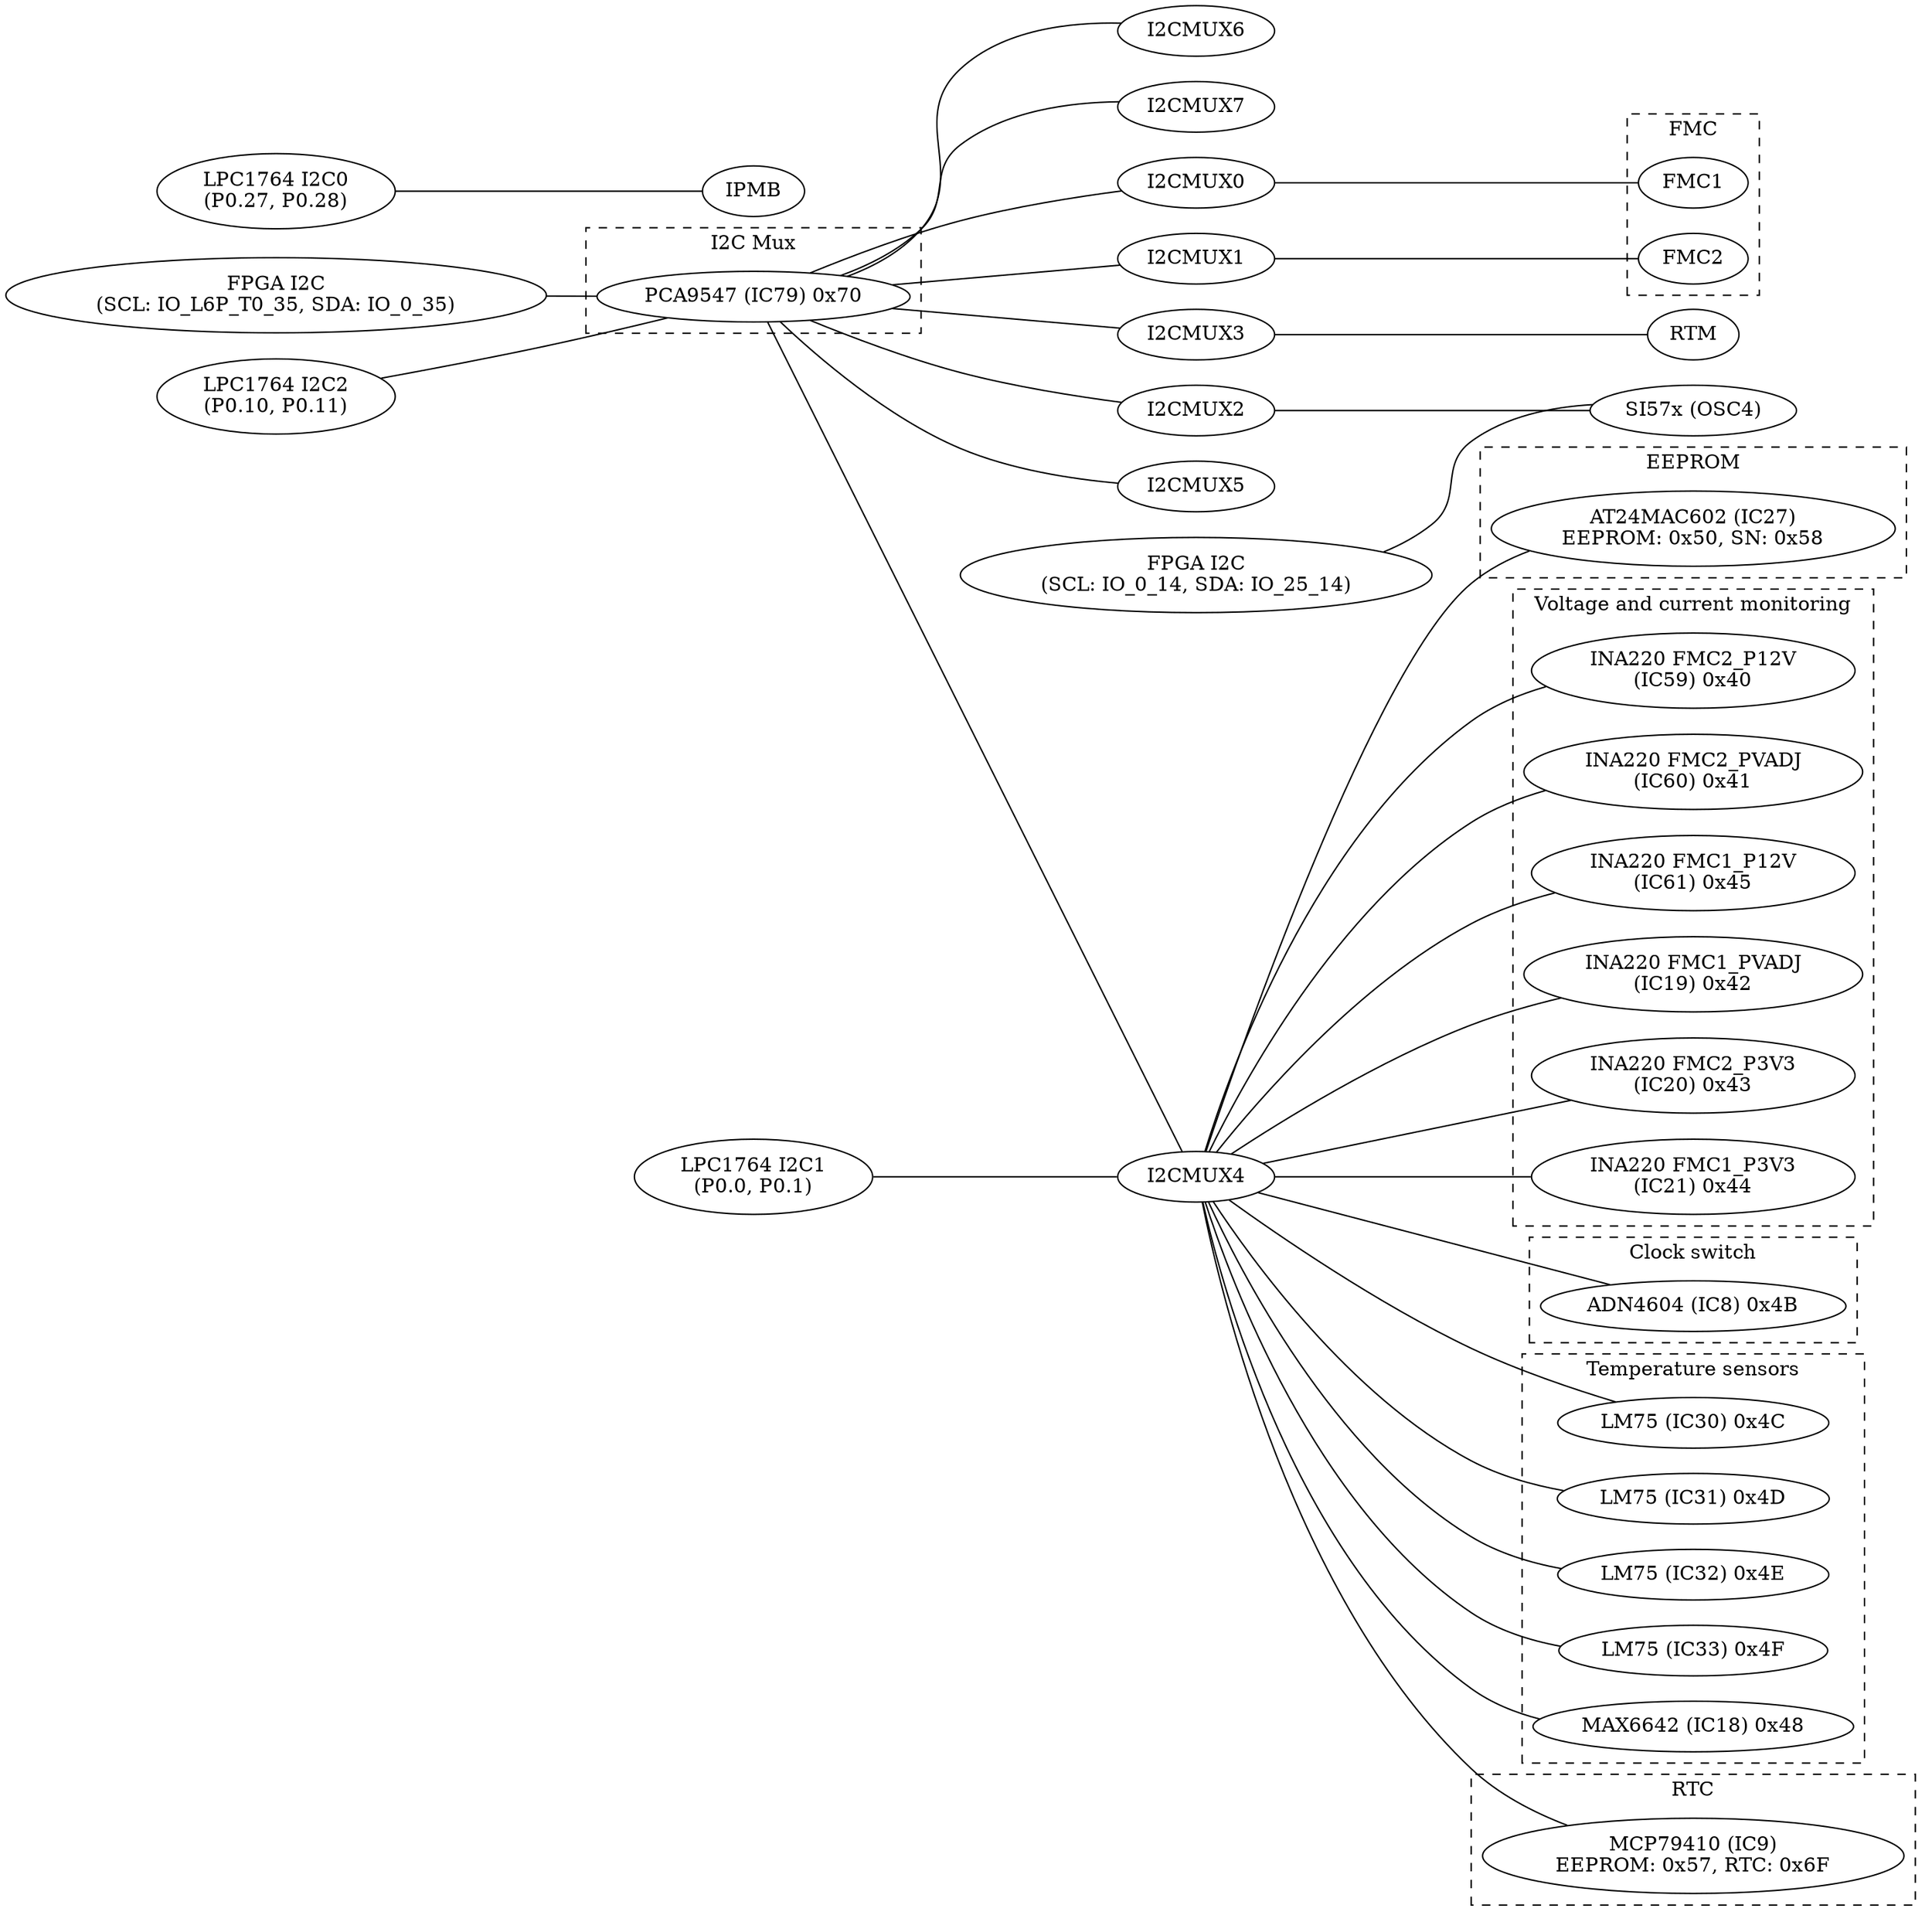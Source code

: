 graph afcv3_i2c_hieranchy {
    rankdir=LR
    FPGA_I2C0 [label="FPGA I2C\n(SCL: IO_L6P_T0_35, SDA: IO_0_35)"]
    FPGA_I2C1 [label="FPGA I2C\n(SCL: IO_0_14, SDA: IO_25_14)"]
    LPC1764_I2C0 [label="LPC1764 I2C0\n(P0.27, P0.28)"]
    LPC1764_I2C1 [label="LPC1764 I2C1\n(P0.0, P0.1)"]
    LPC1764_I2C2 [label="LPC1764 I2C2\n(P0.10, P0.11)"]
    I2CMUX0 [label="I2CMUX0"]
    I2CMUX1 [label="I2CMUX1"]
    I2CMUX2 [label="I2CMUX2"]
    I2CMUX3 [label="I2CMUX3"]
    I2CMUX4 [label="I2CMUX4"]
    I2CMUX5 [label="I2CMUX5"]
    I2CMUX6 [label="I2CMUX6"]
    I2CMUX7 [label="I2CMUX7"]

    subgraph cluster_i2c_mux {
        label = "I2C Mux"
        style = dashed
        IC79 [label="PCA9547 (IC79) 0x70"]
    }

    subgraph cluster_temp_sensors {
        label = "Temperature sensors"
        style = dashed
        IC30 [label="LM75 (IC30) 0x4C"]
        IC31 [label="LM75 (IC31) 0x4D"]
        IC32 [label="LM75 (IC32) 0x4E"]
        IC33 [label="LM75 (IC33) 0x4F"]
        IC18 [label="MAX6642 (IC18) 0x48"]
    }

    subgraph cluster_rtc {
        label = "RTC"
        style = dashed
        IC9 [label="MCP79410 (IC9)\nEEPROM: 0x57, RTC: 0x6F"]
    }

    subgraph cluster_eeprom {
        label = "EEPROM"
        style = dashed
        IC27 [label="AT24MAC602 (IC27)\nEEPROM: 0x50, SN: 0x58"]
    }

    subgraph cluster_vol_cur_monitor {
        label = "Voltage and current monitoring"
        style = dashed
        IC59 [label="INA220 FMC2_P12V\n(IC59) 0x40"]
        IC60 [label="INA220 FMC2_PVADJ\n(IC60) 0x41"]
        IC61 [label="INA220 FMC1_P12V\n(IC61) 0x45"]
        IC19 [label="INA220 FMC1_PVADJ\n(IC19) 0x42"]
        IC20 [label="INA220 FMC2_P3V3\n(IC20) 0x43"]
        IC21 [label="INA220 FMC1_P3V3\n(IC21) 0x44"]
    }

    subgraph cluster_clk_sw {
        label = "Clock switch"
        style = dashed
        IC8 [label="ADN4604 (IC8) 0x4B"]
    }

    RTM [label="RTM"]

    subgraph cluster_fmc {
        label = "FMC"
        style = dashed
        FMC2 [label="FMC2"]
        FMC1 [label="FMC1"]
    }

    OSC4 [label="SI57x (OSC4)"]
    IPMB [label="IPMB"]

    LPC1764_I2C0 -- IPMB

    FPGA_I2C0 -- IC79
    LPC1764_I2C2 -- IC79
    IC79 -- I2CMUX0
    IC79 -- I2CMUX1
    IC79 -- I2CMUX2
    IC79 -- I2CMUX3
    IC79 -- I2CMUX4
    IC79 -- I2CMUX5
    IC79 -- I2CMUX6
    IC79 -- I2CMUX7

    I2CMUX0 -- FMC1

    I2CMUX1 -- FMC2

    I2CMUX2 -- OSC4

    I2CMUX3 -- RTM

    FPGA_I2C1 -- OSC4

    LPC1764_I2C1 -- I2CMUX4

    I2CMUX4 -- IC59
    I2CMUX4 -- IC60
    I2CMUX4 -- IC61
    I2CMUX4 -- IC19
    I2CMUX4 -- IC20
    I2CMUX4 -- IC21

    I2CMUX4 -- IC30
    I2CMUX4 -- IC31
    I2CMUX4 -- IC32
    I2CMUX4 -- IC33
    I2CMUX4 -- IC18

    I2CMUX4 -- IC9
    I2CMUX4 -- IC27
    I2CMUX4 -- IC8
}
